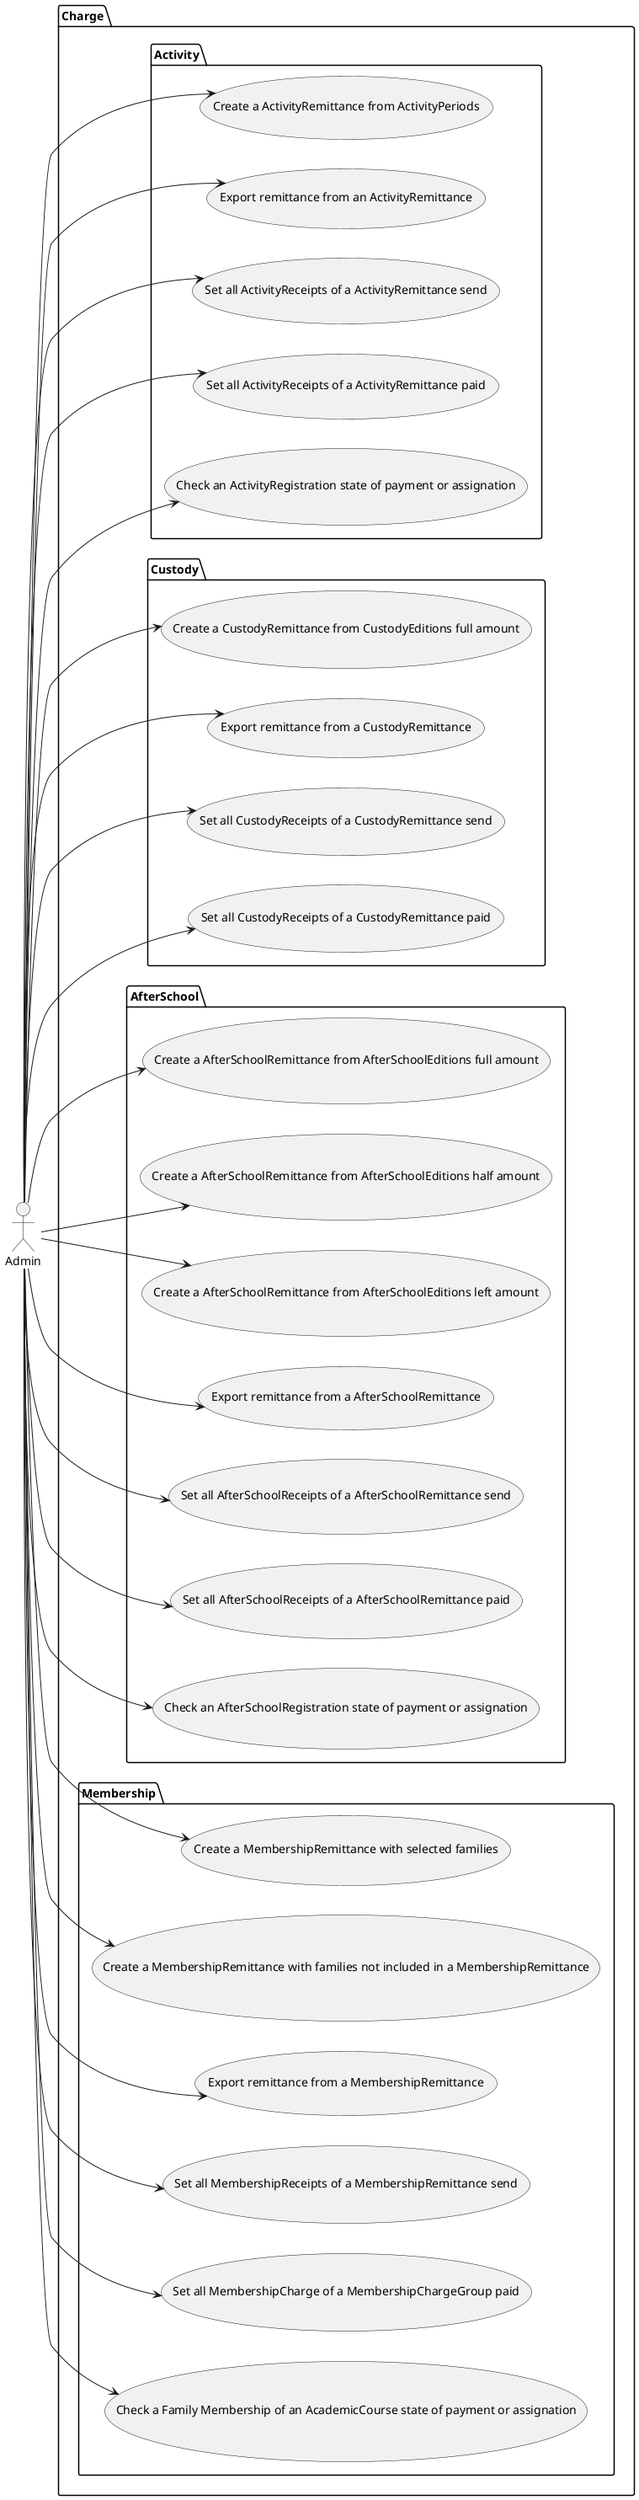 @startuml
left to right direction
actor Admin
package Charge {
    package Activity{
      Admin --> (Create a ActivityRemittance from ActivityPeriods)
      Admin --> (Export remittance from an ActivityRemittance)
      Admin --> (Set all ActivityReceipts of a ActivityRemittance send)
      Admin --> (Set all ActivityReceipts of a ActivityRemittance paid)
      Admin --> (Check an ActivityRegistration state of payment or assignation)
    }
    package Custody{
      Admin --> (Create a CustodyRemittance from CustodyEditions full amount)
      Admin --> (Export remittance from a CustodyRemittance)
      Admin --> (Set all CustodyReceipts of a CustodyRemittance send)
      Admin --> (Set all CustodyReceipts of a CustodyRemittance paid)
    }
    package AfterSchool{
      Admin --> (Create a AfterSchoolRemittance from AfterSchoolEditions full amount)
      Admin --> (Create a AfterSchoolRemittance from AfterSchoolEditions half amount)
      Admin --> (Create a AfterSchoolRemittance from AfterSchoolEditions left amount)
      Admin --> (Export remittance from a AfterSchoolRemittance)
      Admin --> (Set all AfterSchoolReceipts of a AfterSchoolRemittance send)
      Admin --> (Set all AfterSchoolReceipts of a AfterSchoolRemittance paid)
      Admin --> (Check an AfterSchoolRegistration state of payment or assignation)
    }
    package Membership{
      Admin --> (Create a MembershipRemittance with selected families)
      Admin --> (Create a MembershipRemittance with families not included in a MembershipRemittance)
      Admin --> (Export remittance from a MembershipRemittance)
      Admin --> (Set all MembershipReceipts of a MembershipRemittance send)
      Admin --> (Set all MembershipCharge of a MembershipChargeGroup paid)
      Admin --> (Check a Family Membership of an AcademicCourse state of payment or assignation)
    }
}
@enduml
